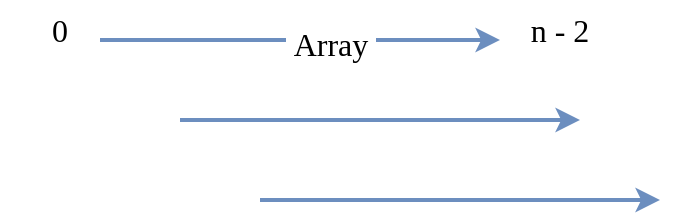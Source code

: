 <mxfile version="24.2.5" type="device">
  <diagram name="Page-1" id="iIBKPpjiG_4m7VNf2ZCW">
    <mxGraphModel dx="1434" dy="835" grid="1" gridSize="10" guides="1" tooltips="1" connect="1" arrows="1" fold="1" page="1" pageScale="1" pageWidth="850" pageHeight="1100" math="0" shadow="0">
      <root>
        <mxCell id="0" />
        <mxCell id="1" parent="0" />
        <mxCell id="kwU6T45DiQtA_SXHXghx-1" value="" style="endArrow=classic;html=1;rounded=1;shadow=0;strokeColor=#6c8ebf;strokeWidth=2;fontFamily=Ubuntu;fontSize=14;fontStyle=0;fillColor=#dae8fc;" edge="1" parent="1">
          <mxGeometry width="50" height="50" relative="1" as="geometry">
            <mxPoint x="320" y="360" as="sourcePoint" />
            <mxPoint x="520" y="360" as="targetPoint" />
          </mxGeometry>
        </mxCell>
        <mxCell id="kwU6T45DiQtA_SXHXghx-6" value="&amp;nbsp;Array&amp;nbsp;" style="edgeLabel;html=1;align=center;verticalAlign=middle;resizable=0;points=[];rounded=1;shadow=0;strokeColor=#6c8ebf;strokeWidth=1;fontFamily=Ubuntu;fontSize=16;fontStyle=0;fillColor=#dae8fc;" vertex="1" connectable="0" parent="kwU6T45DiQtA_SXHXghx-1">
          <mxGeometry x="0.15" y="-2" relative="1" as="geometry">
            <mxPoint as="offset" />
          </mxGeometry>
        </mxCell>
        <mxCell id="kwU6T45DiQtA_SXHXghx-2" value="" style="endArrow=classic;html=1;rounded=1;shadow=0;strokeColor=#6c8ebf;strokeWidth=2;fontFamily=Ubuntu;fontSize=14;fontStyle=0;fillColor=#dae8fc;" edge="1" parent="1">
          <mxGeometry width="50" height="50" relative="1" as="geometry">
            <mxPoint x="360" y="400" as="sourcePoint" />
            <mxPoint x="560" y="400" as="targetPoint" />
          </mxGeometry>
        </mxCell>
        <mxCell id="kwU6T45DiQtA_SXHXghx-3" value="" style="endArrow=classic;html=1;rounded=1;shadow=0;strokeColor=#6c8ebf;strokeWidth=2;fontFamily=Ubuntu;fontSize=14;fontStyle=0;fillColor=#dae8fc;" edge="1" parent="1">
          <mxGeometry width="50" height="50" relative="1" as="geometry">
            <mxPoint x="400" y="440" as="sourcePoint" />
            <mxPoint x="600" y="440" as="targetPoint" />
          </mxGeometry>
        </mxCell>
        <mxCell id="kwU6T45DiQtA_SXHXghx-4" value="0" style="text;html=1;align=center;verticalAlign=middle;whiteSpace=wrap;rounded=0;fontFamily=Ubuntu;fontSize=16;fontStyle=0;" vertex="1" parent="1">
          <mxGeometry x="270" y="340" width="60" height="30" as="geometry" />
        </mxCell>
        <mxCell id="kwU6T45DiQtA_SXHXghx-5" value="n - 2" style="text;html=1;align=center;verticalAlign=middle;whiteSpace=wrap;rounded=0;fontFamily=Ubuntu;fontSize=16;fontStyle=0;" vertex="1" parent="1">
          <mxGeometry x="520" y="340" width="60" height="30" as="geometry" />
        </mxCell>
      </root>
    </mxGraphModel>
  </diagram>
</mxfile>

